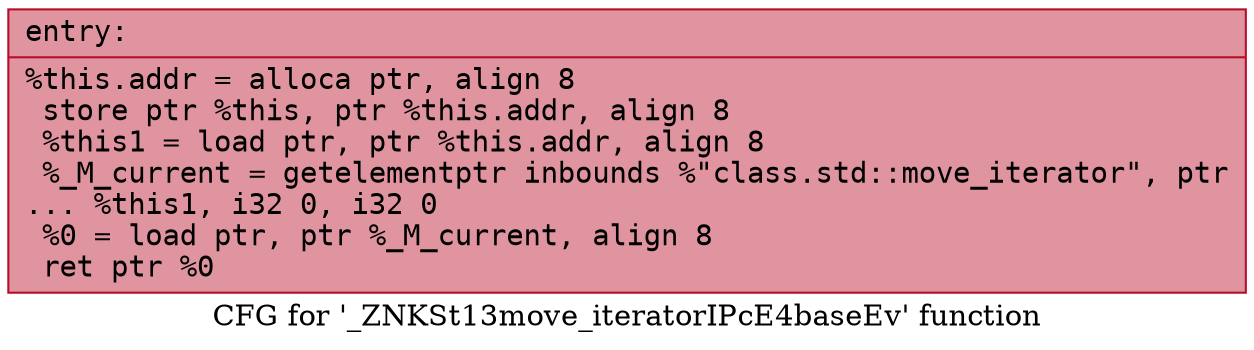 digraph "CFG for '_ZNKSt13move_iteratorIPcE4baseEv' function" {
	label="CFG for '_ZNKSt13move_iteratorIPcE4baseEv' function";

	Node0x5555abcbe5a0 [shape=record,color="#b70d28ff", style=filled, fillcolor="#b70d2870" fontname="Courier",label="{entry:\l|  %this.addr = alloca ptr, align 8\l  store ptr %this, ptr %this.addr, align 8\l  %this1 = load ptr, ptr %this.addr, align 8\l  %_M_current = getelementptr inbounds %\"class.std::move_iterator\", ptr\l... %this1, i32 0, i32 0\l  %0 = load ptr, ptr %_M_current, align 8\l  ret ptr %0\l}"];
}
